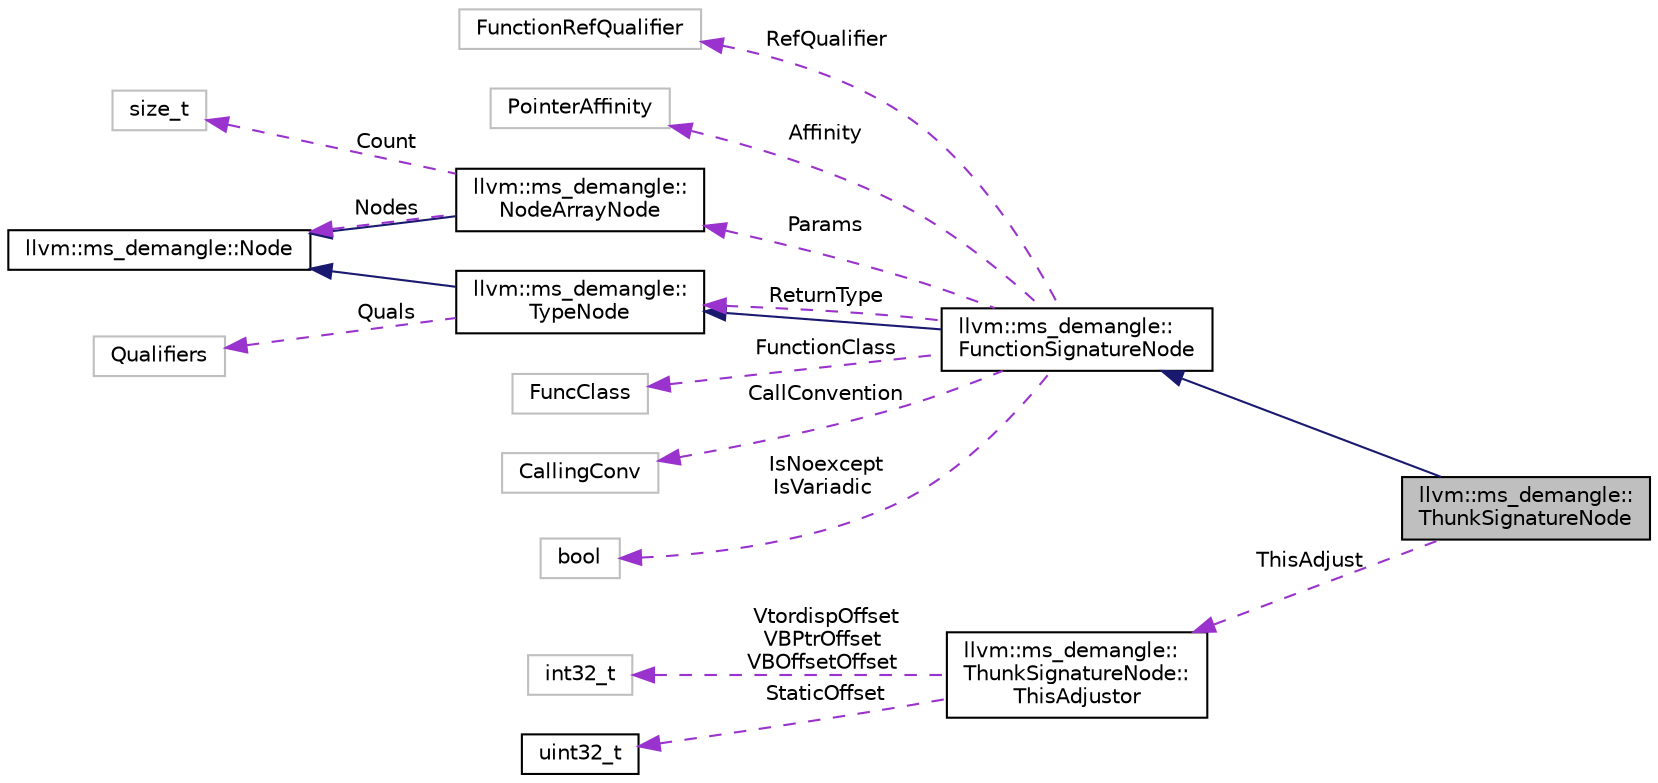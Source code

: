 digraph "llvm::ms_demangle::ThunkSignatureNode"
{
 // LATEX_PDF_SIZE
  bgcolor="transparent";
  edge [fontname="Helvetica",fontsize="10",labelfontname="Helvetica",labelfontsize="10"];
  node [fontname="Helvetica",fontsize="10",shape=record];
  rankdir="LR";
  Node1 [label="llvm::ms_demangle::\lThunkSignatureNode",height=0.2,width=0.4,color="black", fillcolor="grey75", style="filled", fontcolor="black",tooltip=" "];
  Node2 -> Node1 [dir="back",color="midnightblue",fontsize="10",style="solid",fontname="Helvetica"];
  Node2 [label="llvm::ms_demangle::\lFunctionSignatureNode",height=0.2,width=0.4,color="black",URL="$structllvm_1_1ms__demangle_1_1FunctionSignatureNode.html",tooltip=" "];
  Node3 -> Node2 [dir="back",color="midnightblue",fontsize="10",style="solid",fontname="Helvetica"];
  Node3 [label="llvm::ms_demangle::\lTypeNode",height=0.2,width=0.4,color="black",URL="$structllvm_1_1ms__demangle_1_1TypeNode.html",tooltip=" "];
  Node4 -> Node3 [dir="back",color="midnightblue",fontsize="10",style="solid",fontname="Helvetica"];
  Node4 [label="llvm::ms_demangle::Node",height=0.2,width=0.4,color="black",URL="$structllvm_1_1ms__demangle_1_1Node.html",tooltip=" "];
  Node5 -> Node3 [dir="back",color="darkorchid3",fontsize="10",style="dashed",label=" Quals" ,fontname="Helvetica"];
  Node5 [label="Qualifiers",height=0.2,width=0.4,color="grey75",tooltip=" "];
  Node6 -> Node2 [dir="back",color="darkorchid3",fontsize="10",style="dashed",label=" Params" ,fontname="Helvetica"];
  Node6 [label="llvm::ms_demangle::\lNodeArrayNode",height=0.2,width=0.4,color="black",URL="$structllvm_1_1ms__demangle_1_1NodeArrayNode.html",tooltip=" "];
  Node4 -> Node6 [dir="back",color="midnightblue",fontsize="10",style="solid",fontname="Helvetica"];
  Node4 -> Node6 [dir="back",color="darkorchid3",fontsize="10",style="dashed",label=" Nodes" ,fontname="Helvetica"];
  Node7 -> Node6 [dir="back",color="darkorchid3",fontsize="10",style="dashed",label=" Count" ,fontname="Helvetica"];
  Node7 [label="size_t",height=0.2,width=0.4,color="grey75",tooltip=" "];
  Node8 -> Node2 [dir="back",color="darkorchid3",fontsize="10",style="dashed",label=" FunctionClass" ,fontname="Helvetica"];
  Node8 [label="FuncClass",height=0.2,width=0.4,color="grey75",tooltip=" "];
  Node9 -> Node2 [dir="back",color="darkorchid3",fontsize="10",style="dashed",label=" CallConvention" ,fontname="Helvetica"];
  Node9 [label="CallingConv",height=0.2,width=0.4,color="grey75",tooltip=" "];
  Node10 -> Node2 [dir="back",color="darkorchid3",fontsize="10",style="dashed",label=" IsNoexcept\nIsVariadic" ,fontname="Helvetica"];
  Node10 [label="bool",height=0.2,width=0.4,color="grey75",tooltip=" "];
  Node11 -> Node2 [dir="back",color="darkorchid3",fontsize="10",style="dashed",label=" RefQualifier" ,fontname="Helvetica"];
  Node11 [label="FunctionRefQualifier",height=0.2,width=0.4,color="grey75",tooltip=" "];
  Node12 -> Node2 [dir="back",color="darkorchid3",fontsize="10",style="dashed",label=" Affinity" ,fontname="Helvetica"];
  Node12 [label="PointerAffinity",height=0.2,width=0.4,color="grey75",tooltip=" "];
  Node3 -> Node2 [dir="back",color="darkorchid3",fontsize="10",style="dashed",label=" ReturnType" ,fontname="Helvetica"];
  Node13 -> Node1 [dir="back",color="darkorchid3",fontsize="10",style="dashed",label=" ThisAdjust" ,fontname="Helvetica"];
  Node13 [label="llvm::ms_demangle::\lThunkSignatureNode::\lThisAdjustor",height=0.2,width=0.4,color="black",URL="$structllvm_1_1ms__demangle_1_1ThunkSignatureNode_1_1ThisAdjustor.html",tooltip=" "];
  Node14 -> Node13 [dir="back",color="darkorchid3",fontsize="10",style="dashed",label=" VtordispOffset\nVBPtrOffset\nVBOffsetOffset" ,fontname="Helvetica"];
  Node14 [label="int32_t",height=0.2,width=0.4,color="grey75",tooltip=" "];
  Node15 -> Node13 [dir="back",color="darkorchid3",fontsize="10",style="dashed",label=" StaticOffset" ,fontname="Helvetica"];
  Node15 [label="uint32_t",height=0.2,width=0.4,color="black",URL="$classuint32__t.html",tooltip=" "];
}
